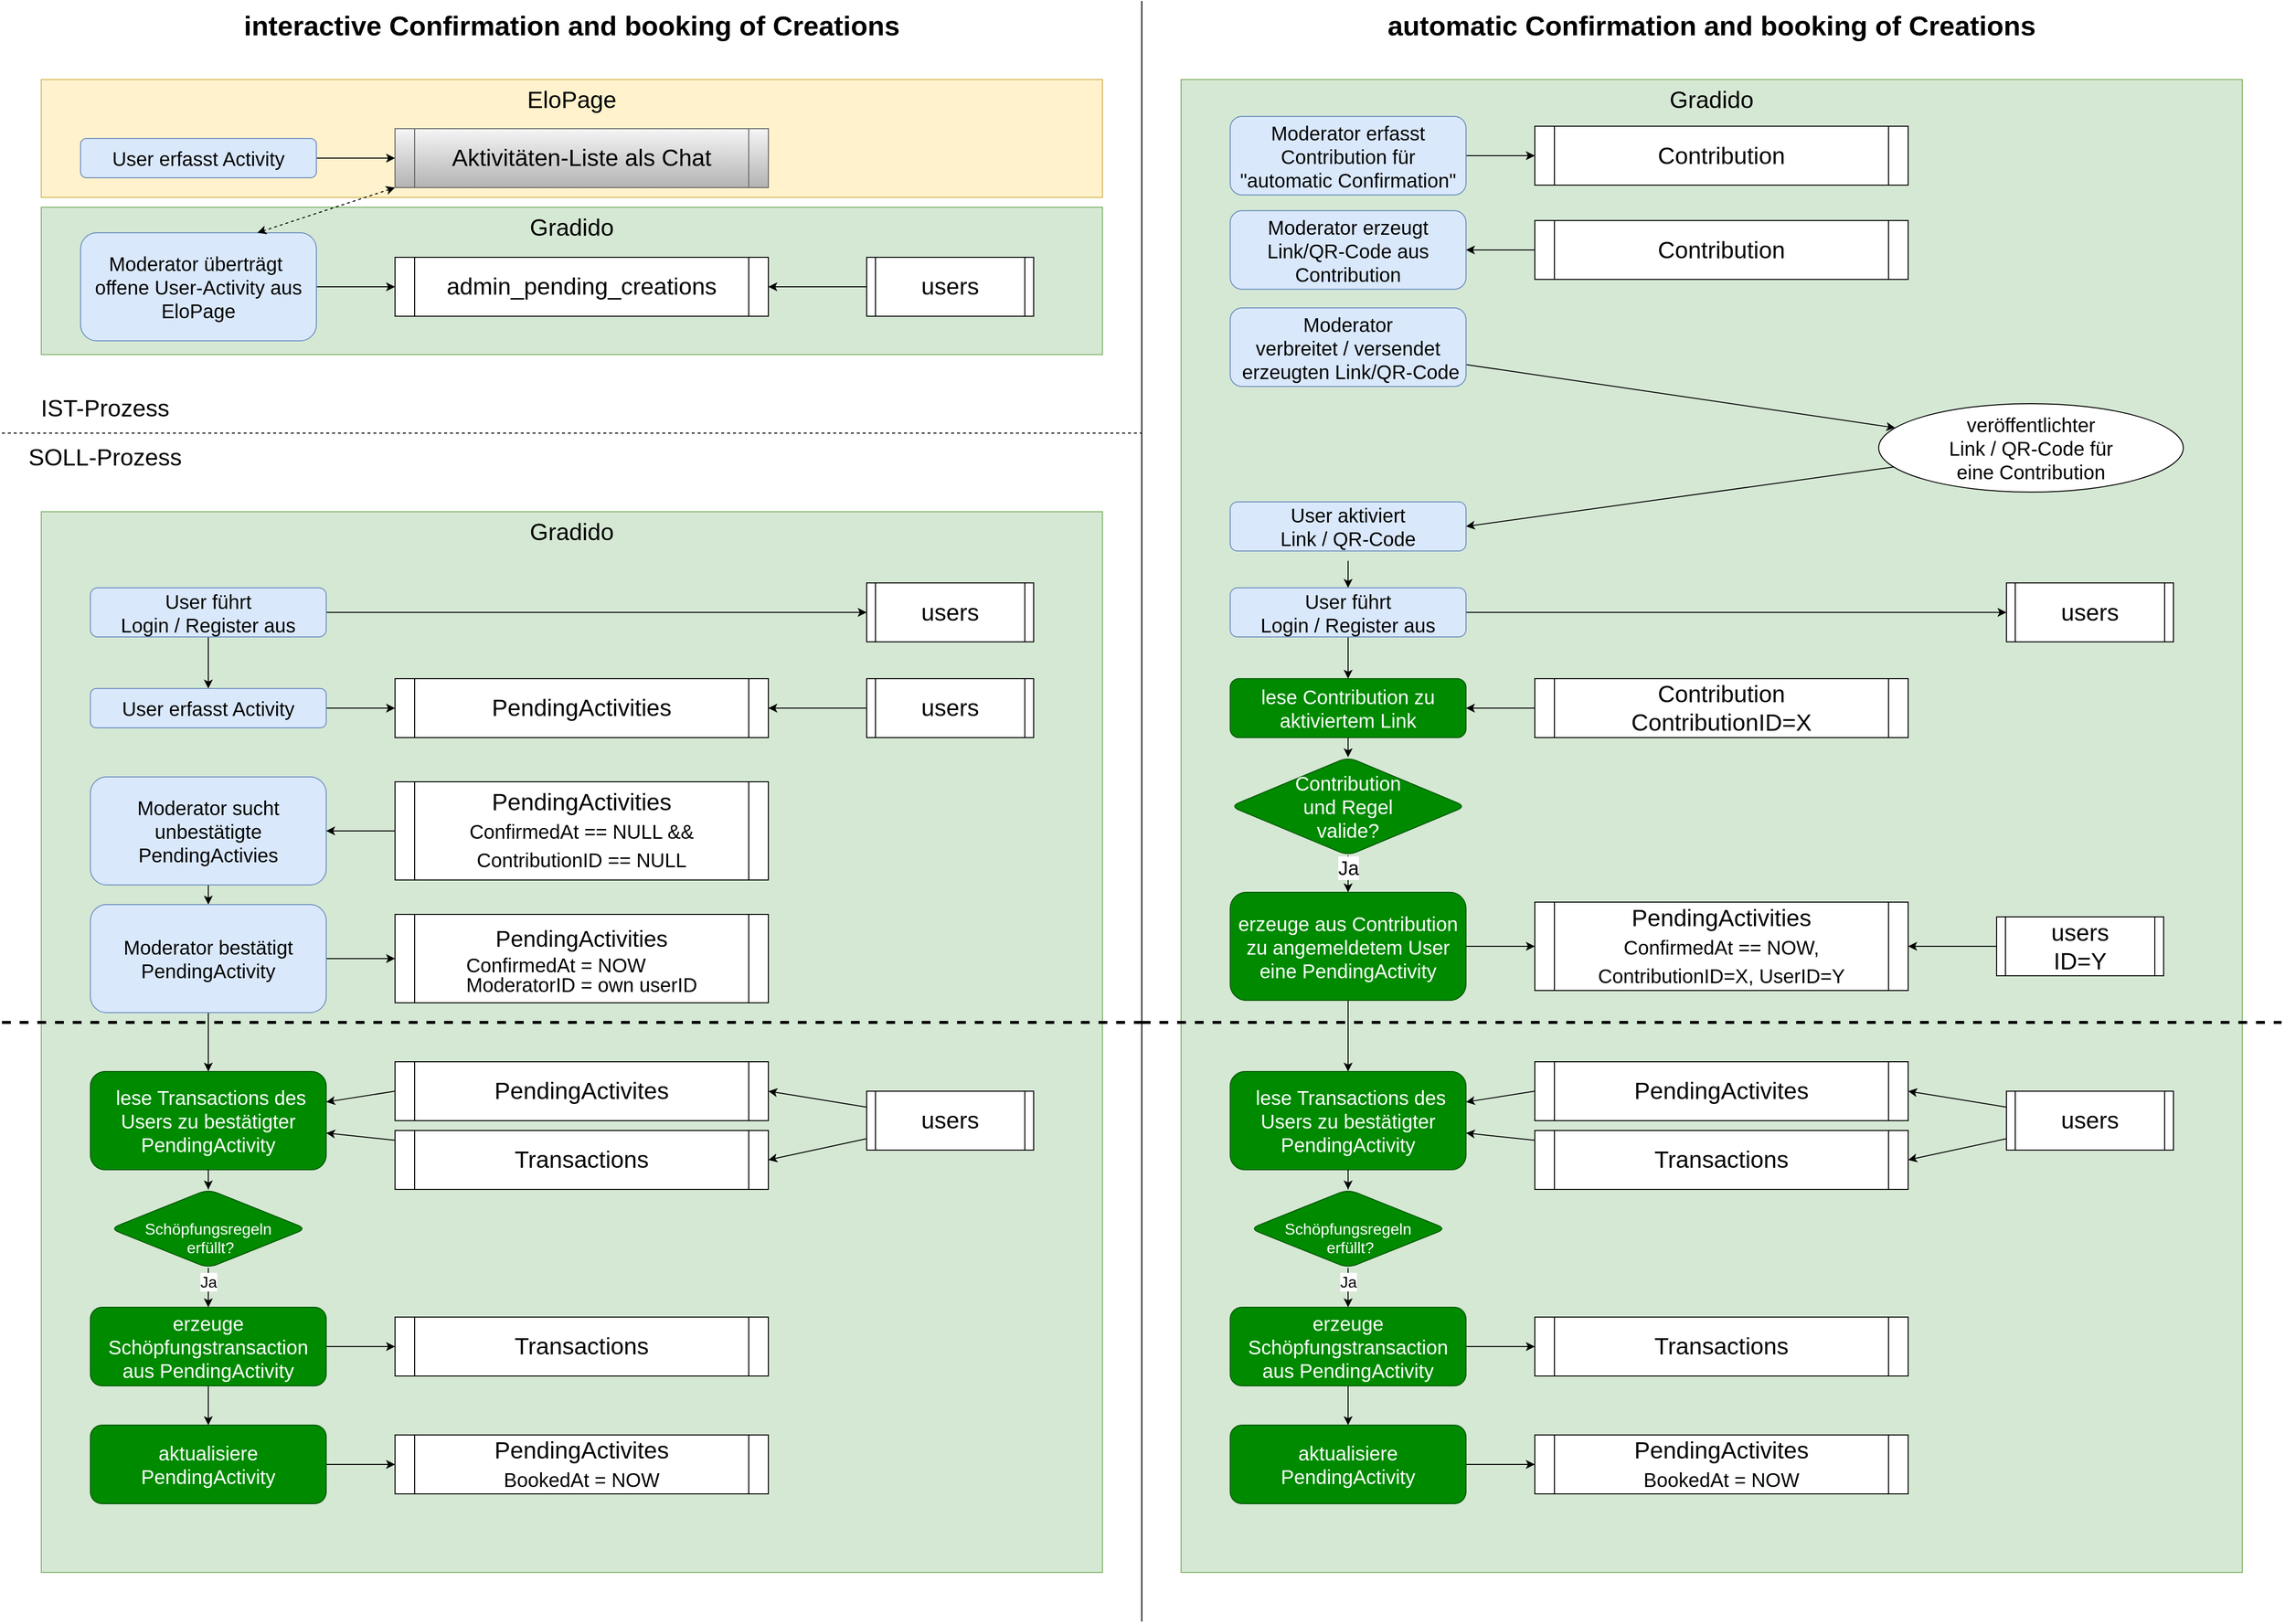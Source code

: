<mxfile>
    <diagram id="-Bvenr9G4hMm7q4_ZwMA" name="Seite-1">
        <mxGraphModel dx="4706" dy="1600" grid="1" gridSize="10" guides="1" tooltips="1" connect="1" arrows="1" fold="1" page="1" pageScale="1" pageWidth="2336" pageHeight="1654" math="0" shadow="0">
            <root>
                <mxCell id="0"/>
                <mxCell id="1" parent="0"/>
                <mxCell id="6" value="EloPage" style="rounded=0;whiteSpace=wrap;html=1;fontSize=24;fillColor=#fff2cc;strokeColor=#d6b656;verticalAlign=top;align=center;" parent="1" vertex="1">
                    <mxGeometry x="40" y="80" width="1080" height="120" as="geometry"/>
                </mxCell>
                <mxCell id="2" value="interactive Confirmation and booking of Creations" style="text;html=1;strokeColor=none;fillColor=none;align=center;verticalAlign=middle;whiteSpace=wrap;rounded=0;fontSize=28;fontStyle=1" parent="1" vertex="1">
                    <mxGeometry x="40" y="10" width="1080" height="30" as="geometry"/>
                </mxCell>
                <mxCell id="3" value="automatic Confirmation and booking of Creations" style="text;html=1;strokeColor=none;fillColor=none;align=center;verticalAlign=middle;whiteSpace=wrap;rounded=0;fontSize=28;fontStyle=1" parent="1" vertex="1">
                    <mxGeometry x="1200" y="10" width="1080" height="30" as="geometry"/>
                </mxCell>
                <mxCell id="4" value="" style="endArrow=none;html=1;" parent="1" edge="1">
                    <mxGeometry width="50" height="50" relative="1" as="geometry">
                        <mxPoint x="1160" y="1650" as="sourcePoint"/>
                        <mxPoint x="1160" as="targetPoint"/>
                    </mxGeometry>
                </mxCell>
                <mxCell id="45" value="" style="edgeStyle=none;html=1;fontSize=14;" parent="1" source="5" target="44" edge="1">
                    <mxGeometry relative="1" as="geometry"/>
                </mxCell>
                <mxCell id="5" value="User erfasst Activity" style="rounded=1;whiteSpace=wrap;html=1;fontSize=20;fillColor=#dae8fc;strokeColor=#6c8ebf;" parent="1" vertex="1">
                    <mxGeometry x="80" y="140" width="240" height="40" as="geometry"/>
                </mxCell>
                <mxCell id="7" value="Gradido" style="rounded=0;whiteSpace=wrap;html=1;fontSize=24;fillColor=#d5e8d4;strokeColor=#82b366;verticalAlign=top;align=center;" parent="1" vertex="1">
                    <mxGeometry x="40" y="210" width="1080" height="150" as="geometry"/>
                </mxCell>
                <mxCell id="21" style="edgeStyle=none;html=1;entryX=0;entryY=0.5;entryDx=0;entryDy=0;fontSize=24;" parent="1" source="8" target="9" edge="1">
                    <mxGeometry relative="1" as="geometry"/>
                </mxCell>
                <mxCell id="8" value="Moderator überträgt&amp;nbsp; offene User-Activity aus EloPage" style="rounded=1;whiteSpace=wrap;html=1;fontSize=20;fillColor=#dae8fc;strokeColor=#6c8ebf;" parent="1" vertex="1">
                    <mxGeometry x="80" y="236" width="240" height="110" as="geometry"/>
                </mxCell>
                <mxCell id="9" value="admin_pending_creations" style="shape=process;whiteSpace=wrap;html=1;backgroundOutline=1;fontSize=24;size=0.053;" parent="1" vertex="1">
                    <mxGeometry x="400" y="261" width="380" height="60" as="geometry"/>
                </mxCell>
                <mxCell id="29" value="" style="edgeStyle=none;html=1;fontSize=24;" parent="1" source="10" target="9" edge="1">
                    <mxGeometry relative="1" as="geometry"/>
                </mxCell>
                <mxCell id="10" value="users" style="shape=process;whiteSpace=wrap;html=1;backgroundOutline=1;fontSize=24;size=0.053;" parent="1" vertex="1">
                    <mxGeometry x="880" y="261" width="170" height="60" as="geometry"/>
                </mxCell>
                <mxCell id="12" value="" style="endArrow=none;dashed=1;html=1;fontSize=24;" parent="1" edge="1">
                    <mxGeometry width="50" height="50" relative="1" as="geometry">
                        <mxPoint y="440" as="sourcePoint"/>
                        <mxPoint x="1160" y="440" as="targetPoint"/>
                    </mxGeometry>
                </mxCell>
                <mxCell id="13" value="IST-Prozess" style="text;html=1;strokeColor=none;fillColor=none;align=center;verticalAlign=middle;whiteSpace=wrap;rounded=0;fontSize=24;" parent="1" vertex="1">
                    <mxGeometry y="400" width="210" height="30" as="geometry"/>
                </mxCell>
                <mxCell id="14" value="SOLL-Prozess" style="text;html=1;strokeColor=none;fillColor=none;align=center;verticalAlign=middle;whiteSpace=wrap;rounded=0;fontSize=24;" parent="1" vertex="1">
                    <mxGeometry y="450" width="210" height="30" as="geometry"/>
                </mxCell>
                <mxCell id="15" value="Gradido" style="rounded=0;whiteSpace=wrap;html=1;fontSize=24;fillColor=#d5e8d4;strokeColor=#82b366;verticalAlign=top;align=center;" parent="1" vertex="1">
                    <mxGeometry x="40" y="520" width="1080" height="1080" as="geometry"/>
                </mxCell>
                <mxCell id="18" value="PendingActivities" style="shape=process;whiteSpace=wrap;html=1;backgroundOutline=1;fontSize=24;size=0.053;" parent="1" vertex="1">
                    <mxGeometry x="400" y="690" width="380" height="60" as="geometry"/>
                </mxCell>
                <mxCell id="30" value="" style="edgeStyle=none;html=1;fontSize=24;" parent="1" source="19" target="18" edge="1">
                    <mxGeometry relative="1" as="geometry"/>
                </mxCell>
                <mxCell id="19" value="users" style="shape=process;whiteSpace=wrap;html=1;backgroundOutline=1;fontSize=24;size=0.053;" parent="1" vertex="1">
                    <mxGeometry x="880" y="690" width="170" height="60" as="geometry"/>
                </mxCell>
                <mxCell id="22" value="" style="edgeStyle=none;html=1;fontSize=24;" parent="1" source="20" target="18" edge="1">
                    <mxGeometry relative="1" as="geometry"/>
                </mxCell>
                <mxCell id="20" value="User erfasst Activity" style="rounded=1;whiteSpace=wrap;html=1;fontSize=20;fillColor=#dae8fc;strokeColor=#6c8ebf;" parent="1" vertex="1">
                    <mxGeometry x="90" y="700" width="240" height="40" as="geometry"/>
                </mxCell>
                <mxCell id="36" value="" style="edgeStyle=none;html=1;fontSize=24;" parent="1" source="23" target="28" edge="1">
                    <mxGeometry relative="1" as="geometry"/>
                </mxCell>
                <mxCell id="23" value="Moderator sucht unbestätigte PendingActivies" style="rounded=1;whiteSpace=wrap;html=1;fontSize=20;fillColor=#dae8fc;strokeColor=#6c8ebf;" parent="1" vertex="1">
                    <mxGeometry x="90" y="790" width="240" height="110" as="geometry"/>
                </mxCell>
                <mxCell id="27" value="" style="edgeStyle=none;html=1;fontSize=24;" parent="1" source="25" target="23" edge="1">
                    <mxGeometry relative="1" as="geometry"/>
                </mxCell>
                <mxCell id="25" value="PendingActivities&lt;br style=&quot;font-size: 24px&quot;&gt;&lt;font style=&quot;font-size: 20px&quot;&gt;ConfirmedAt == NULL &amp;amp;&amp;amp; &lt;br&gt;ContributionID == NULL&lt;/font&gt;" style="shape=process;whiteSpace=wrap;html=1;backgroundOutline=1;fontSize=24;size=0.053;" parent="1" vertex="1">
                    <mxGeometry x="400" y="795" width="380" height="100" as="geometry"/>
                </mxCell>
                <mxCell id="32" value="" style="edgeStyle=none;html=1;fontSize=24;" parent="1" source="28" target="31" edge="1">
                    <mxGeometry relative="1" as="geometry"/>
                </mxCell>
                <mxCell id="43" value="" style="edgeStyle=none;html=1;fontSize=14;" parent="1" source="28" target="34" edge="1">
                    <mxGeometry relative="1" as="geometry"/>
                </mxCell>
                <mxCell id="28" value="Moderator bestätigt PendingActivity" style="rounded=1;whiteSpace=wrap;html=1;fontSize=20;fillColor=#dae8fc;strokeColor=#6c8ebf;" parent="1" vertex="1">
                    <mxGeometry x="90" y="920" width="240" height="110" as="geometry"/>
                </mxCell>
                <mxCell id="31" value="&lt;font style=&quot;font-size: 23px&quot;&gt;PendingActivities&lt;br&gt;&lt;/font&gt;&lt;div style=&quot;text-align: left ; font-size: 20px&quot;&gt;&lt;font style=&quot;font-size: 20px&quot;&gt;ConfirmedAt = NOW&lt;/font&gt;&lt;/div&gt;&lt;span style=&quot;line-height: 0.8 ; font-size: 20px&quot;&gt;&lt;div style=&quot;text-align: left&quot;&gt;&lt;font style=&quot;font-size: 20px&quot;&gt;ModeratorID = own userID&lt;/font&gt;&lt;/div&gt;&lt;/span&gt;" style="shape=process;whiteSpace=wrap;html=1;backgroundOutline=1;fontSize=24;size=0.053;" parent="1" vertex="1">
                    <mxGeometry x="400" y="930" width="380" height="90" as="geometry"/>
                </mxCell>
                <mxCell id="49" value="" style="edgeStyle=none;html=1;startArrow=none;" edge="1" parent="1" source="50" target="48">
                    <mxGeometry relative="1" as="geometry"/>
                </mxCell>
                <mxCell id="53" value="Ja" style="edgeLabel;html=1;align=center;verticalAlign=middle;resizable=0;points=[];fontSize=16;" vertex="1" connectable="0" parent="49">
                    <mxGeometry x="-0.333" relative="1" as="geometry">
                        <mxPoint as="offset"/>
                    </mxGeometry>
                </mxCell>
                <mxCell id="51" value="" style="edgeStyle=none;html=1;" edge="1" parent="1" source="34" target="50">
                    <mxGeometry relative="1" as="geometry"/>
                </mxCell>
                <mxCell id="34" value="&amp;nbsp;lese Transactions des Users zu bestätigter&lt;br&gt;PendingActivity" style="rounded=1;whiteSpace=wrap;html=1;fontSize=20;fillColor=#008a00;strokeColor=#005700;fontColor=#ffffff;" parent="1" vertex="1">
                    <mxGeometry x="90" y="1090" width="240" height="100" as="geometry"/>
                </mxCell>
                <mxCell id="37" value="" style="edgeStyle=none;html=1;fontSize=12;exitX=0;exitY=0.5;exitDx=0;exitDy=0;" parent="1" source="35" target="34" edge="1">
                    <mxGeometry relative="1" as="geometry"/>
                </mxCell>
                <mxCell id="35" value="PendingActivites" style="shape=process;whiteSpace=wrap;html=1;backgroundOutline=1;fontSize=24;size=0.053;" parent="1" vertex="1">
                    <mxGeometry x="400" y="1080" width="380" height="60" as="geometry"/>
                </mxCell>
                <mxCell id="38" value="" style="edgeStyle=none;html=1;fontSize=24;" parent="1" source="39" edge="1">
                    <mxGeometry relative="1" as="geometry">
                        <mxPoint x="780" y="1110" as="targetPoint"/>
                    </mxGeometry>
                </mxCell>
                <mxCell id="41" style="edgeStyle=none;html=1;entryX=1;entryY=0.5;entryDx=0;entryDy=0;fontSize=12;" parent="1" source="39" target="40" edge="1">
                    <mxGeometry relative="1" as="geometry"/>
                </mxCell>
                <mxCell id="39" value="users" style="shape=process;whiteSpace=wrap;html=1;backgroundOutline=1;fontSize=24;size=0.053;" parent="1" vertex="1">
                    <mxGeometry x="880" y="1110" width="170" height="60" as="geometry"/>
                </mxCell>
                <mxCell id="42" style="edgeStyle=none;html=1;fontSize=12;" parent="1" source="40" target="34" edge="1">
                    <mxGeometry relative="1" as="geometry"/>
                </mxCell>
                <mxCell id="40" value="Transactions" style="shape=process;whiteSpace=wrap;html=1;backgroundOutline=1;fontSize=24;size=0.053;" parent="1" vertex="1">
                    <mxGeometry x="400" y="1150" width="380" height="60" as="geometry"/>
                </mxCell>
                <mxCell id="46" style="edgeStyle=none;html=1;entryX=0.75;entryY=0;entryDx=0;entryDy=0;fontSize=14;dashed=1;startArrow=classic;startFill=1;exitX=0;exitY=1;exitDx=0;exitDy=0;" parent="1" source="44" target="8" edge="1">
                    <mxGeometry relative="1" as="geometry"/>
                </mxCell>
                <mxCell id="44" value="Aktivitäten-Liste als Chat" style="shape=process;whiteSpace=wrap;html=1;backgroundOutline=1;fontSize=24;size=0.053;fillColor=#f5f5f5;strokeColor=#666666;gradientColor=#b3b3b3;" parent="1" vertex="1">
                    <mxGeometry x="400" y="130" width="380" height="60" as="geometry"/>
                </mxCell>
                <mxCell id="47" value="" style="endArrow=none;dashed=1;html=1;fontSize=24;strokeWidth=3;" parent="1" edge="1">
                    <mxGeometry width="50" height="50" relative="1" as="geometry">
                        <mxPoint y="1040" as="sourcePoint"/>
                        <mxPoint x="1160" y="1040" as="targetPoint"/>
                    </mxGeometry>
                </mxCell>
                <mxCell id="57" style="edgeStyle=none;html=1;entryX=0;entryY=0.5;entryDx=0;entryDy=0;fontSize=16;" edge="1" parent="1" source="48" target="55">
                    <mxGeometry relative="1" as="geometry"/>
                </mxCell>
                <mxCell id="60" value="" style="edgeStyle=none;html=1;fontSize=16;" edge="1" parent="1" source="48" target="59">
                    <mxGeometry relative="1" as="geometry"/>
                </mxCell>
                <mxCell id="48" value="erzeuge Schöpfungstransaction&lt;br&gt;aus PendingActivity" style="rounded=1;whiteSpace=wrap;html=1;fontSize=20;fillColor=#008a00;strokeColor=#005700;fontColor=#ffffff;" vertex="1" parent="1">
                    <mxGeometry x="90" y="1330" width="240" height="80" as="geometry"/>
                </mxCell>
                <mxCell id="50" value="&lt;br&gt;Schöpfungsregeln&lt;br&gt;&amp;nbsp;erfüllt?" style="rhombus;whiteSpace=wrap;html=1;fontSize=16;fillColor=#008a00;strokeColor=#005700;fontColor=#ffffff;rounded=1;" vertex="1" parent="1">
                    <mxGeometry x="110" y="1210" width="200" height="80" as="geometry"/>
                </mxCell>
                <mxCell id="52" value="" style="edgeStyle=none;html=1;endArrow=none;" edge="1" parent="1" source="34" target="50">
                    <mxGeometry relative="1" as="geometry">
                        <mxPoint x="210" y="1230" as="sourcePoint"/>
                        <mxPoint x="210" y="1410" as="targetPoint"/>
                    </mxGeometry>
                </mxCell>
                <mxCell id="55" value="Transactions" style="shape=process;whiteSpace=wrap;html=1;backgroundOutline=1;fontSize=24;size=0.053;" vertex="1" parent="1">
                    <mxGeometry x="400" y="1340" width="380" height="60" as="geometry"/>
                </mxCell>
                <mxCell id="58" value="PendingActivites&lt;br style=&quot;font-size: 24px&quot;&gt;&lt;span style=&quot;text-align: left&quot;&gt;&lt;font style=&quot;font-size: 20px&quot;&gt;BookedAt = NOW&lt;/font&gt;&lt;/span&gt;" style="shape=process;whiteSpace=wrap;html=1;backgroundOutline=1;fontSize=24;size=0.053;" vertex="1" parent="1">
                    <mxGeometry x="400" y="1460" width="380" height="60" as="geometry"/>
                </mxCell>
                <mxCell id="61" value="" style="edgeStyle=none;html=1;fontSize=16;" edge="1" parent="1" source="59" target="58">
                    <mxGeometry relative="1" as="geometry"/>
                </mxCell>
                <mxCell id="59" value="aktualisiere PendingActivity" style="rounded=1;whiteSpace=wrap;html=1;fontSize=20;fillColor=#008a00;strokeColor=#005700;fontColor=#ffffff;" vertex="1" parent="1">
                    <mxGeometry x="90" y="1450" width="240" height="80" as="geometry"/>
                </mxCell>
                <mxCell id="62" value="Gradido" style="rounded=0;whiteSpace=wrap;html=1;fontSize=24;fillColor=#d5e8d4;strokeColor=#82b366;verticalAlign=top;align=center;" vertex="1" parent="1">
                    <mxGeometry x="1200" y="80" width="1080" height="1520" as="geometry"/>
                </mxCell>
                <mxCell id="117" value="" style="edgeStyle=none;html=1;fontSize=16;" edge="1" parent="1" source="63" target="67">
                    <mxGeometry relative="1" as="geometry"/>
                </mxCell>
                <mxCell id="63" value="Contribution&lt;br style=&quot;font-size: 24px;&quot;&gt;&lt;span style=&quot;font-size: 24px;&quot;&gt;ContributionID=X&lt;/span&gt;" style="shape=process;whiteSpace=wrap;html=1;backgroundOutline=1;fontSize=24;size=0.053;" vertex="1" parent="1">
                    <mxGeometry x="1560" y="690" width="380" height="60" as="geometry"/>
                </mxCell>
                <mxCell id="121" value="" style="edgeStyle=none;html=1;fontSize=16;" edge="1" parent="1" source="65" target="71">
                    <mxGeometry relative="1" as="geometry"/>
                </mxCell>
                <mxCell id="65" value="users&lt;br style=&quot;font-size: 24px;&quot;&gt;&lt;span style=&quot;font-size: 24px;&quot;&gt;ID=Y&lt;/span&gt;" style="shape=process;whiteSpace=wrap;html=1;backgroundOutline=1;fontSize=24;size=0.053;" vertex="1" parent="1">
                    <mxGeometry x="2030" y="932.5" width="170" height="60" as="geometry"/>
                </mxCell>
                <mxCell id="128" value="" style="edgeStyle=none;html=1;fontSize=20;strokeWidth=1;" edge="1" parent="1" source="67" target="127">
                    <mxGeometry relative="1" as="geometry"/>
                </mxCell>
                <mxCell id="67" value="lese Contribution zu aktiviertem Link" style="rounded=1;whiteSpace=wrap;html=1;fontSize=20;fillColor=#008a00;strokeColor=#005700;fontColor=#ffffff;" vertex="1" parent="1">
                    <mxGeometry x="1250" y="690" width="240" height="60" as="geometry"/>
                </mxCell>
                <mxCell id="120" value="" style="edgeStyle=none;html=1;fontSize=16;" edge="1" parent="1" source="69" target="71">
                    <mxGeometry relative="1" as="geometry"/>
                </mxCell>
                <mxCell id="122" value="" style="edgeStyle=none;html=1;fontSize=16;" edge="1" parent="1" source="69" target="79">
                    <mxGeometry relative="1" as="geometry"/>
                </mxCell>
                <mxCell id="69" value="erzeuge aus Contribution zu angemeldetem User eine PendingActivity" style="rounded=1;whiteSpace=wrap;html=1;fontSize=20;fillColor=#008a00;strokeColor=#005700;fontColor=#ffffff;" vertex="1" parent="1">
                    <mxGeometry x="1250" y="907.5" width="240" height="110" as="geometry"/>
                </mxCell>
                <mxCell id="71" value="PendingActivities&lt;br style=&quot;font-size: 24px&quot;&gt;&lt;font style=&quot;font-size: 20px&quot;&gt;ConfirmedAt == NOW, ContributionID=X, UserID=Y&lt;/font&gt;" style="shape=process;whiteSpace=wrap;html=1;backgroundOutline=1;fontSize=24;size=0.053;" vertex="1" parent="1">
                    <mxGeometry x="1560" y="917.5" width="380" height="90" as="geometry"/>
                </mxCell>
                <mxCell id="72" value="" style="edgeStyle=none;html=1;fontSize=24;" edge="1" parent="1" target="75">
                    <mxGeometry relative="1" as="geometry">
                        <mxPoint x="1490" y="855" as="sourcePoint"/>
                    </mxGeometry>
                </mxCell>
                <mxCell id="76" value="" style="edgeStyle=none;html=1;startArrow=none;" edge="1" parent="1" source="91" target="90">
                    <mxGeometry relative="1" as="geometry"/>
                </mxCell>
                <mxCell id="77" value="Ja" style="edgeLabel;html=1;align=center;verticalAlign=middle;resizable=0;points=[];fontSize=16;" vertex="1" connectable="0" parent="76">
                    <mxGeometry x="-0.333" relative="1" as="geometry">
                        <mxPoint as="offset"/>
                    </mxGeometry>
                </mxCell>
                <mxCell id="78" value="" style="edgeStyle=none;html=1;" edge="1" parent="1" source="79" target="91">
                    <mxGeometry relative="1" as="geometry"/>
                </mxCell>
                <mxCell id="79" value="&amp;nbsp;lese Transactions des Users zu bestätigter&lt;br&gt;PendingActivity" style="rounded=1;whiteSpace=wrap;html=1;fontSize=20;fillColor=#008a00;strokeColor=#005700;fontColor=#ffffff;" vertex="1" parent="1">
                    <mxGeometry x="1250" y="1090" width="240" height="100" as="geometry"/>
                </mxCell>
                <mxCell id="80" value="" style="edgeStyle=none;html=1;fontSize=12;exitX=0;exitY=0.5;exitDx=0;exitDy=0;" edge="1" parent="1" source="81" target="79">
                    <mxGeometry relative="1" as="geometry"/>
                </mxCell>
                <mxCell id="81" value="PendingActivites" style="shape=process;whiteSpace=wrap;html=1;backgroundOutline=1;fontSize=24;size=0.053;" vertex="1" parent="1">
                    <mxGeometry x="1560" y="1080" width="380" height="60" as="geometry"/>
                </mxCell>
                <mxCell id="82" value="" style="edgeStyle=none;html=1;fontSize=24;" edge="1" parent="1" source="84">
                    <mxGeometry relative="1" as="geometry">
                        <mxPoint x="1940" y="1110" as="targetPoint"/>
                    </mxGeometry>
                </mxCell>
                <mxCell id="83" style="edgeStyle=none;html=1;entryX=1;entryY=0.5;entryDx=0;entryDy=0;fontSize=12;" edge="1" parent="1" source="84" target="86">
                    <mxGeometry relative="1" as="geometry"/>
                </mxCell>
                <mxCell id="84" value="users" style="shape=process;whiteSpace=wrap;html=1;backgroundOutline=1;fontSize=24;size=0.053;" vertex="1" parent="1">
                    <mxGeometry x="2040" y="1110" width="170" height="60" as="geometry"/>
                </mxCell>
                <mxCell id="85" style="edgeStyle=none;html=1;fontSize=12;" edge="1" parent="1" source="86" target="79">
                    <mxGeometry relative="1" as="geometry"/>
                </mxCell>
                <mxCell id="86" value="Transactions" style="shape=process;whiteSpace=wrap;html=1;backgroundOutline=1;fontSize=24;size=0.053;" vertex="1" parent="1">
                    <mxGeometry x="1560" y="1150" width="380" height="60" as="geometry"/>
                </mxCell>
                <mxCell id="87" value="" style="endArrow=none;dashed=1;html=1;fontSize=24;strokeWidth=3;" edge="1" parent="1">
                    <mxGeometry width="50" height="50" relative="1" as="geometry">
                        <mxPoint x="1160" y="1040" as="sourcePoint"/>
                        <mxPoint x="2320" y="1040" as="targetPoint"/>
                    </mxGeometry>
                </mxCell>
                <mxCell id="88" style="edgeStyle=none;html=1;entryX=0;entryY=0.5;entryDx=0;entryDy=0;fontSize=16;" edge="1" parent="1" source="90" target="93">
                    <mxGeometry relative="1" as="geometry"/>
                </mxCell>
                <mxCell id="89" value="" style="edgeStyle=none;html=1;fontSize=16;" edge="1" parent="1" source="90" target="96">
                    <mxGeometry relative="1" as="geometry"/>
                </mxCell>
                <mxCell id="90" value="erzeuge Schöpfungstransaction&lt;br&gt;aus PendingActivity" style="rounded=1;whiteSpace=wrap;html=1;fontSize=20;fillColor=#008a00;strokeColor=#005700;fontColor=#ffffff;" vertex="1" parent="1">
                    <mxGeometry x="1250" y="1330" width="240" height="80" as="geometry"/>
                </mxCell>
                <mxCell id="91" value="&lt;br&gt;Schöpfungsregeln&lt;br&gt;&amp;nbsp;erfüllt?" style="rhombus;whiteSpace=wrap;html=1;fontSize=16;fillColor=#008a00;strokeColor=#005700;fontColor=#ffffff;rounded=1;" vertex="1" parent="1">
                    <mxGeometry x="1270" y="1210" width="200" height="80" as="geometry"/>
                </mxCell>
                <mxCell id="92" value="" style="edgeStyle=none;html=1;endArrow=none;" edge="1" parent="1" source="79" target="91">
                    <mxGeometry relative="1" as="geometry">
                        <mxPoint x="1370" y="1230" as="sourcePoint"/>
                        <mxPoint x="1370" y="1410" as="targetPoint"/>
                    </mxGeometry>
                </mxCell>
                <mxCell id="93" value="Transactions" style="shape=process;whiteSpace=wrap;html=1;backgroundOutline=1;fontSize=24;size=0.053;" vertex="1" parent="1">
                    <mxGeometry x="1560" y="1340" width="380" height="60" as="geometry"/>
                </mxCell>
                <mxCell id="94" value="PendingActivites&lt;br style=&quot;font-size: 24px&quot;&gt;&lt;span style=&quot;text-align: left&quot;&gt;&lt;font style=&quot;font-size: 20px&quot;&gt;BookedAt = NOW&lt;/font&gt;&lt;/span&gt;" style="shape=process;whiteSpace=wrap;html=1;backgroundOutline=1;fontSize=24;size=0.053;" vertex="1" parent="1">
                    <mxGeometry x="1560" y="1460" width="380" height="60" as="geometry"/>
                </mxCell>
                <mxCell id="95" value="" style="edgeStyle=none;html=1;fontSize=16;" edge="1" parent="1" source="96" target="94">
                    <mxGeometry relative="1" as="geometry"/>
                </mxCell>
                <mxCell id="96" value="aktualisiere PendingActivity" style="rounded=1;whiteSpace=wrap;html=1;fontSize=20;fillColor=#008a00;strokeColor=#005700;fontColor=#ffffff;" vertex="1" parent="1">
                    <mxGeometry x="1250" y="1450" width="240" height="80" as="geometry"/>
                </mxCell>
                <mxCell id="99" value="" style="edgeStyle=none;html=1;fontSize=16;" edge="1" parent="1" source="97" target="98">
                    <mxGeometry relative="1" as="geometry"/>
                </mxCell>
                <mxCell id="97" value="Moderator erfasst Contribution für &lt;br&gt;&quot;automatic Confirmation&quot;" style="rounded=1;whiteSpace=wrap;html=1;fontSize=20;fillColor=#dae8fc;strokeColor=#6c8ebf;" vertex="1" parent="1">
                    <mxGeometry x="1250" y="117.5" width="240" height="80" as="geometry"/>
                </mxCell>
                <mxCell id="98" value="Contribution" style="shape=process;whiteSpace=wrap;html=1;backgroundOutline=1;fontSize=24;size=0.053;" vertex="1" parent="1">
                    <mxGeometry x="1560" y="127.5" width="380" height="60" as="geometry"/>
                </mxCell>
                <mxCell id="101" value="Moderator erzeugt Link/QR-Code aus Contribution" style="rounded=1;whiteSpace=wrap;html=1;fontSize=20;fillColor=#dae8fc;strokeColor=#6c8ebf;" vertex="1" parent="1">
                    <mxGeometry x="1250" y="213.5" width="240" height="80" as="geometry"/>
                </mxCell>
                <mxCell id="103" value="" style="edgeStyle=none;html=1;fontSize=16;" edge="1" parent="1" source="102" target="101">
                    <mxGeometry relative="1" as="geometry"/>
                </mxCell>
                <mxCell id="102" value="Contribution" style="shape=process;whiteSpace=wrap;html=1;backgroundOutline=1;fontSize=24;size=0.053;" vertex="1" parent="1">
                    <mxGeometry x="1560" y="223.5" width="380" height="60" as="geometry"/>
                </mxCell>
                <mxCell id="110" value="" style="edgeStyle=none;html=1;fontSize=16;" edge="1" parent="1" source="104" target="109">
                    <mxGeometry relative="1" as="geometry"/>
                </mxCell>
                <mxCell id="104" value="Moderator &lt;br&gt;verbreitet / versendet&lt;br&gt;&amp;nbsp;erzeugten Link/QR-Code" style="rounded=1;whiteSpace=wrap;html=1;fontSize=20;fillColor=#dae8fc;strokeColor=#6c8ebf;" vertex="1" parent="1">
                    <mxGeometry x="1250" y="312.5" width="240" height="80" as="geometry"/>
                </mxCell>
                <mxCell id="112" style="edgeStyle=none;html=1;entryX=1;entryY=0.5;entryDx=0;entryDy=0;fontSize=16;" edge="1" parent="1" source="109" target="111">
                    <mxGeometry relative="1" as="geometry">
                        <mxPoint x="1912.772" y="520.972" as="sourcePoint"/>
                    </mxGeometry>
                </mxCell>
                <mxCell id="109" value="veröffentlichter &lt;br&gt;Link / QR-Code für&lt;br&gt;eine Contribution" style="ellipse;whiteSpace=wrap;html=1;fontSize=20;rounded=1;" vertex="1" parent="1">
                    <mxGeometry x="1910" y="410" width="310" height="90" as="geometry"/>
                </mxCell>
                <mxCell id="118" value="" style="edgeStyle=none;html=1;fontSize=16;" edge="1" parent="1" target="113">
                    <mxGeometry relative="1" as="geometry">
                        <mxPoint x="1370" y="570" as="sourcePoint"/>
                    </mxGeometry>
                </mxCell>
                <mxCell id="111" value="User aktiviert &lt;br&gt;Link / QR-Code" style="rounded=1;whiteSpace=wrap;html=1;fontSize=20;fillColor=#dae8fc;strokeColor=#6c8ebf;" vertex="1" parent="1">
                    <mxGeometry x="1250" y="510" width="240" height="50" as="geometry"/>
                </mxCell>
                <mxCell id="115" style="edgeStyle=none;html=1;entryX=0;entryY=0.5;entryDx=0;entryDy=0;fontSize=16;" edge="1" parent="1" source="113" target="114">
                    <mxGeometry relative="1" as="geometry"/>
                </mxCell>
                <mxCell id="116" style="edgeStyle=none;html=1;entryX=0.5;entryY=0;entryDx=0;entryDy=0;fontSize=16;" edge="1" parent="1" source="113" target="67">
                    <mxGeometry relative="1" as="geometry"/>
                </mxCell>
                <mxCell id="113" value="User führt &lt;br&gt;Login / Register aus" style="rounded=1;whiteSpace=wrap;html=1;fontSize=20;fillColor=#dae8fc;strokeColor=#6c8ebf;" vertex="1" parent="1">
                    <mxGeometry x="1250" y="597.5" width="240" height="50" as="geometry"/>
                </mxCell>
                <mxCell id="114" value="users" style="shape=process;whiteSpace=wrap;html=1;backgroundOutline=1;fontSize=24;size=0.053;" vertex="1" parent="1">
                    <mxGeometry x="2040" y="592.5" width="170" height="60" as="geometry"/>
                </mxCell>
                <mxCell id="123" style="edgeStyle=none;html=1;entryX=0;entryY=0.5;entryDx=0;entryDy=0;fontSize=16;" edge="1" parent="1" source="124" target="125">
                    <mxGeometry relative="1" as="geometry"/>
                </mxCell>
                <mxCell id="126" value="" style="edgeStyle=none;html=1;fontSize=20;strokeWidth=1;" edge="1" parent="1" source="124" target="20">
                    <mxGeometry relative="1" as="geometry"/>
                </mxCell>
                <mxCell id="124" value="User führt &lt;br&gt;Login / Register aus" style="rounded=1;whiteSpace=wrap;html=1;fontSize=20;fillColor=#dae8fc;strokeColor=#6c8ebf;" vertex="1" parent="1">
                    <mxGeometry x="90" y="597.5" width="240" height="50" as="geometry"/>
                </mxCell>
                <mxCell id="125" value="users" style="shape=process;whiteSpace=wrap;html=1;backgroundOutline=1;fontSize=24;size=0.053;" vertex="1" parent="1">
                    <mxGeometry x="880" y="592.5" width="170" height="60" as="geometry"/>
                </mxCell>
                <mxCell id="129" value="" style="edgeStyle=none;html=1;fontSize=20;strokeWidth=1;" edge="1" parent="1" source="127" target="69">
                    <mxGeometry relative="1" as="geometry"/>
                </mxCell>
                <mxCell id="130" value="Ja" style="edgeLabel;html=1;align=center;verticalAlign=middle;resizable=0;points=[];fontSize=20;" vertex="1" connectable="0" parent="129">
                    <mxGeometry x="-0.347" relative="1" as="geometry">
                        <mxPoint as="offset"/>
                    </mxGeometry>
                </mxCell>
                <mxCell id="127" value="Contribution &lt;br&gt;und Regel &lt;br&gt;valide?" style="rhombus;whiteSpace=wrap;html=1;fontSize=20;fillColor=#008a00;strokeColor=#005700;fontColor=#ffffff;rounded=1;" vertex="1" parent="1">
                    <mxGeometry x="1250" y="770" width="240" height="100" as="geometry"/>
                </mxCell>
            </root>
        </mxGraphModel>
    </diagram>
</mxfile>